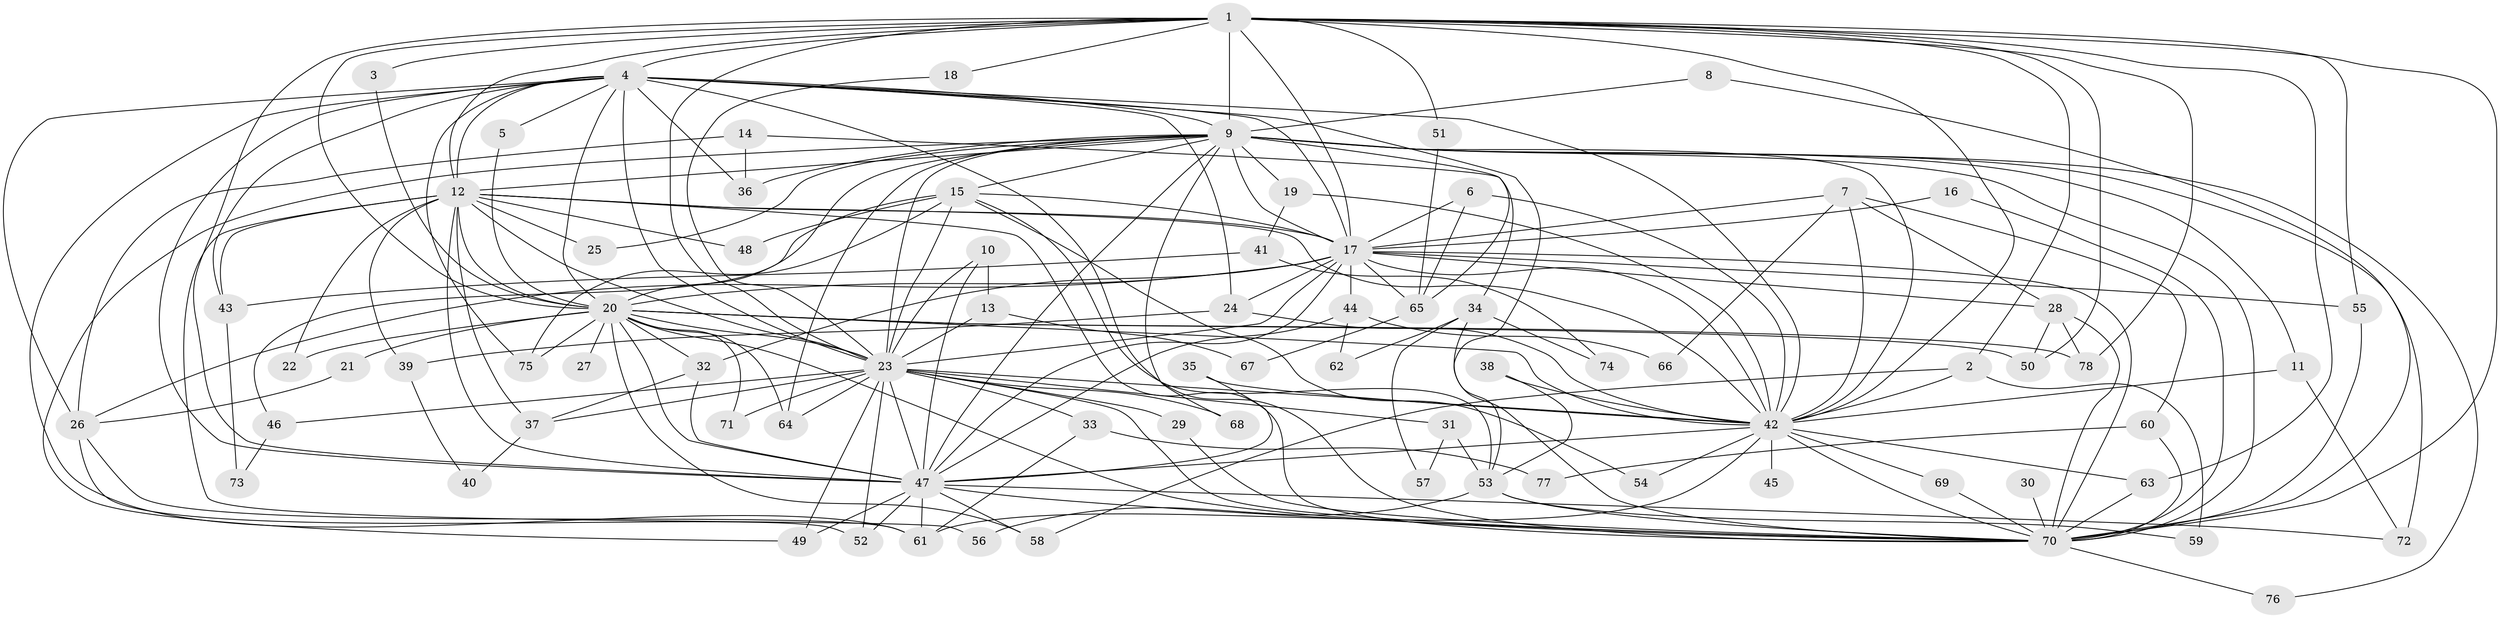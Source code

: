 // original degree distribution, {24: 0.018018018018018018, 23: 0.018018018018018018, 19: 0.018018018018018018, 21: 0.009009009009009009, 26: 0.009009009009009009, 25: 0.009009009009009009, 18: 0.009009009009009009, 2: 0.5585585585585585, 4: 0.07207207207207207, 9: 0.009009009009009009, 3: 0.2072072072072072, 5: 0.04504504504504504, 6: 0.009009009009009009, 7: 0.009009009009009009}
// Generated by graph-tools (version 1.1) at 2025/36/03/04/25 23:36:30]
// undirected, 78 vertices, 197 edges
graph export_dot {
  node [color=gray90,style=filled];
  1;
  2;
  3;
  4;
  5;
  6;
  7;
  8;
  9;
  10;
  11;
  12;
  13;
  14;
  15;
  16;
  17;
  18;
  19;
  20;
  21;
  22;
  23;
  24;
  25;
  26;
  27;
  28;
  29;
  30;
  31;
  32;
  33;
  34;
  35;
  36;
  37;
  38;
  39;
  40;
  41;
  42;
  43;
  44;
  45;
  46;
  47;
  48;
  49;
  50;
  51;
  52;
  53;
  54;
  55;
  56;
  57;
  58;
  59;
  60;
  61;
  62;
  63;
  64;
  65;
  66;
  67;
  68;
  69;
  70;
  71;
  72;
  73;
  74;
  75;
  76;
  77;
  78;
  1 -- 2 [weight=1.0];
  1 -- 3 [weight=1.0];
  1 -- 4 [weight=2.0];
  1 -- 9 [weight=1.0];
  1 -- 12 [weight=1.0];
  1 -- 17 [weight=1.0];
  1 -- 18 [weight=1.0];
  1 -- 20 [weight=1.0];
  1 -- 23 [weight=2.0];
  1 -- 42 [weight=1.0];
  1 -- 47 [weight=1.0];
  1 -- 50 [weight=1.0];
  1 -- 51 [weight=1.0];
  1 -- 55 [weight=1.0];
  1 -- 63 [weight=1.0];
  1 -- 70 [weight=1.0];
  1 -- 78 [weight=1.0];
  2 -- 42 [weight=1.0];
  2 -- 58 [weight=1.0];
  2 -- 59 [weight=1.0];
  3 -- 20 [weight=1.0];
  4 -- 5 [weight=1.0];
  4 -- 9 [weight=2.0];
  4 -- 12 [weight=1.0];
  4 -- 17 [weight=1.0];
  4 -- 20 [weight=1.0];
  4 -- 23 [weight=1.0];
  4 -- 24 [weight=1.0];
  4 -- 26 [weight=1.0];
  4 -- 36 [weight=1.0];
  4 -- 42 [weight=2.0];
  4 -- 43 [weight=2.0];
  4 -- 47 [weight=1.0];
  4 -- 53 [weight=1.0];
  4 -- 61 [weight=1.0];
  4 -- 70 [weight=1.0];
  4 -- 75 [weight=1.0];
  5 -- 20 [weight=1.0];
  6 -- 17 [weight=1.0];
  6 -- 42 [weight=1.0];
  6 -- 65 [weight=1.0];
  7 -- 17 [weight=1.0];
  7 -- 28 [weight=1.0];
  7 -- 42 [weight=1.0];
  7 -- 60 [weight=1.0];
  7 -- 66 [weight=1.0];
  8 -- 9 [weight=1.0];
  8 -- 70 [weight=1.0];
  9 -- 11 [weight=1.0];
  9 -- 12 [weight=1.0];
  9 -- 15 [weight=1.0];
  9 -- 17 [weight=1.0];
  9 -- 19 [weight=1.0];
  9 -- 20 [weight=1.0];
  9 -- 23 [weight=1.0];
  9 -- 25 [weight=1.0];
  9 -- 36 [weight=2.0];
  9 -- 42 [weight=1.0];
  9 -- 47 [weight=1.0];
  9 -- 49 [weight=1.0];
  9 -- 64 [weight=1.0];
  9 -- 65 [weight=1.0];
  9 -- 68 [weight=1.0];
  9 -- 70 [weight=1.0];
  9 -- 72 [weight=1.0];
  9 -- 76 [weight=1.0];
  10 -- 13 [weight=1.0];
  10 -- 23 [weight=1.0];
  10 -- 47 [weight=1.0];
  11 -- 42 [weight=1.0];
  11 -- 72 [weight=1.0];
  12 -- 17 [weight=3.0];
  12 -- 20 [weight=1.0];
  12 -- 22 [weight=1.0];
  12 -- 23 [weight=1.0];
  12 -- 25 [weight=1.0];
  12 -- 37 [weight=1.0];
  12 -- 39 [weight=1.0];
  12 -- 42 [weight=1.0];
  12 -- 43 [weight=1.0];
  12 -- 47 [weight=1.0];
  12 -- 48 [weight=1.0];
  12 -- 56 [weight=1.0];
  12 -- 70 [weight=1.0];
  13 -- 23 [weight=1.0];
  13 -- 67 [weight=1.0];
  14 -- 26 [weight=1.0];
  14 -- 34 [weight=1.0];
  14 -- 36 [weight=1.0];
  15 -- 17 [weight=1.0];
  15 -- 23 [weight=1.0];
  15 -- 46 [weight=2.0];
  15 -- 48 [weight=1.0];
  15 -- 53 [weight=1.0];
  15 -- 54 [weight=1.0];
  15 -- 75 [weight=1.0];
  16 -- 17 [weight=1.0];
  16 -- 70 [weight=1.0];
  17 -- 20 [weight=2.0];
  17 -- 23 [weight=1.0];
  17 -- 24 [weight=1.0];
  17 -- 26 [weight=1.0];
  17 -- 28 [weight=1.0];
  17 -- 32 [weight=1.0];
  17 -- 42 [weight=2.0];
  17 -- 44 [weight=1.0];
  17 -- 47 [weight=2.0];
  17 -- 55 [weight=1.0];
  17 -- 65 [weight=1.0];
  17 -- 70 [weight=2.0];
  18 -- 23 [weight=1.0];
  19 -- 41 [weight=1.0];
  19 -- 42 [weight=1.0];
  20 -- 21 [weight=1.0];
  20 -- 22 [weight=1.0];
  20 -- 23 [weight=1.0];
  20 -- 27 [weight=1.0];
  20 -- 32 [weight=1.0];
  20 -- 42 [weight=1.0];
  20 -- 47 [weight=1.0];
  20 -- 50 [weight=1.0];
  20 -- 58 [weight=1.0];
  20 -- 64 [weight=1.0];
  20 -- 70 [weight=1.0];
  20 -- 71 [weight=1.0];
  20 -- 75 [weight=1.0];
  20 -- 78 [weight=1.0];
  21 -- 26 [weight=1.0];
  23 -- 29 [weight=1.0];
  23 -- 31 [weight=1.0];
  23 -- 33 [weight=1.0];
  23 -- 37 [weight=1.0];
  23 -- 42 [weight=1.0];
  23 -- 46 [weight=1.0];
  23 -- 47 [weight=1.0];
  23 -- 49 [weight=1.0];
  23 -- 52 [weight=1.0];
  23 -- 64 [weight=1.0];
  23 -- 68 [weight=1.0];
  23 -- 70 [weight=1.0];
  23 -- 71 [weight=1.0];
  24 -- 39 [weight=1.0];
  24 -- 42 [weight=1.0];
  26 -- 52 [weight=1.0];
  26 -- 61 [weight=1.0];
  28 -- 50 [weight=1.0];
  28 -- 70 [weight=1.0];
  28 -- 78 [weight=1.0];
  29 -- 70 [weight=1.0];
  30 -- 70 [weight=1.0];
  31 -- 53 [weight=1.0];
  31 -- 57 [weight=1.0];
  32 -- 37 [weight=1.0];
  32 -- 47 [weight=1.0];
  33 -- 61 [weight=1.0];
  33 -- 77 [weight=1.0];
  34 -- 57 [weight=1.0];
  34 -- 62 [weight=1.0];
  34 -- 70 [weight=1.0];
  34 -- 74 [weight=1.0];
  35 -- 42 [weight=1.0];
  35 -- 47 [weight=1.0];
  37 -- 40 [weight=1.0];
  38 -- 42 [weight=1.0];
  38 -- 53 [weight=1.0];
  39 -- 40 [weight=1.0];
  41 -- 43 [weight=1.0];
  41 -- 74 [weight=1.0];
  42 -- 45 [weight=1.0];
  42 -- 47 [weight=1.0];
  42 -- 54 [weight=1.0];
  42 -- 61 [weight=1.0];
  42 -- 63 [weight=1.0];
  42 -- 69 [weight=1.0];
  42 -- 70 [weight=1.0];
  43 -- 73 [weight=1.0];
  44 -- 47 [weight=1.0];
  44 -- 62 [weight=1.0];
  44 -- 66 [weight=1.0];
  46 -- 73 [weight=1.0];
  47 -- 49 [weight=1.0];
  47 -- 52 [weight=1.0];
  47 -- 58 [weight=1.0];
  47 -- 61 [weight=1.0];
  47 -- 70 [weight=1.0];
  47 -- 72 [weight=1.0];
  51 -- 65 [weight=1.0];
  53 -- 56 [weight=1.0];
  53 -- 59 [weight=1.0];
  53 -- 70 [weight=1.0];
  55 -- 70 [weight=1.0];
  60 -- 70 [weight=1.0];
  60 -- 77 [weight=1.0];
  63 -- 70 [weight=1.0];
  65 -- 67 [weight=1.0];
  69 -- 70 [weight=1.0];
  70 -- 76 [weight=1.0];
}
